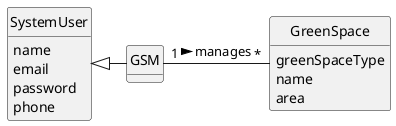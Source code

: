 @startuml
skinparam monochrome true
skinparam packageStyle rectangle
skinparam shadowing false



skinparam classAttributeIconSize 0

hide circle
hide methods


class SystemUser {
    name
    email
    password
    phone

}
class GSM {

}

class GreenSpace {
    greenSpaceType
    name
    area
}


GSM "1" - "*" GreenSpace : manages >
SystemUser <|- GSM
@enduml